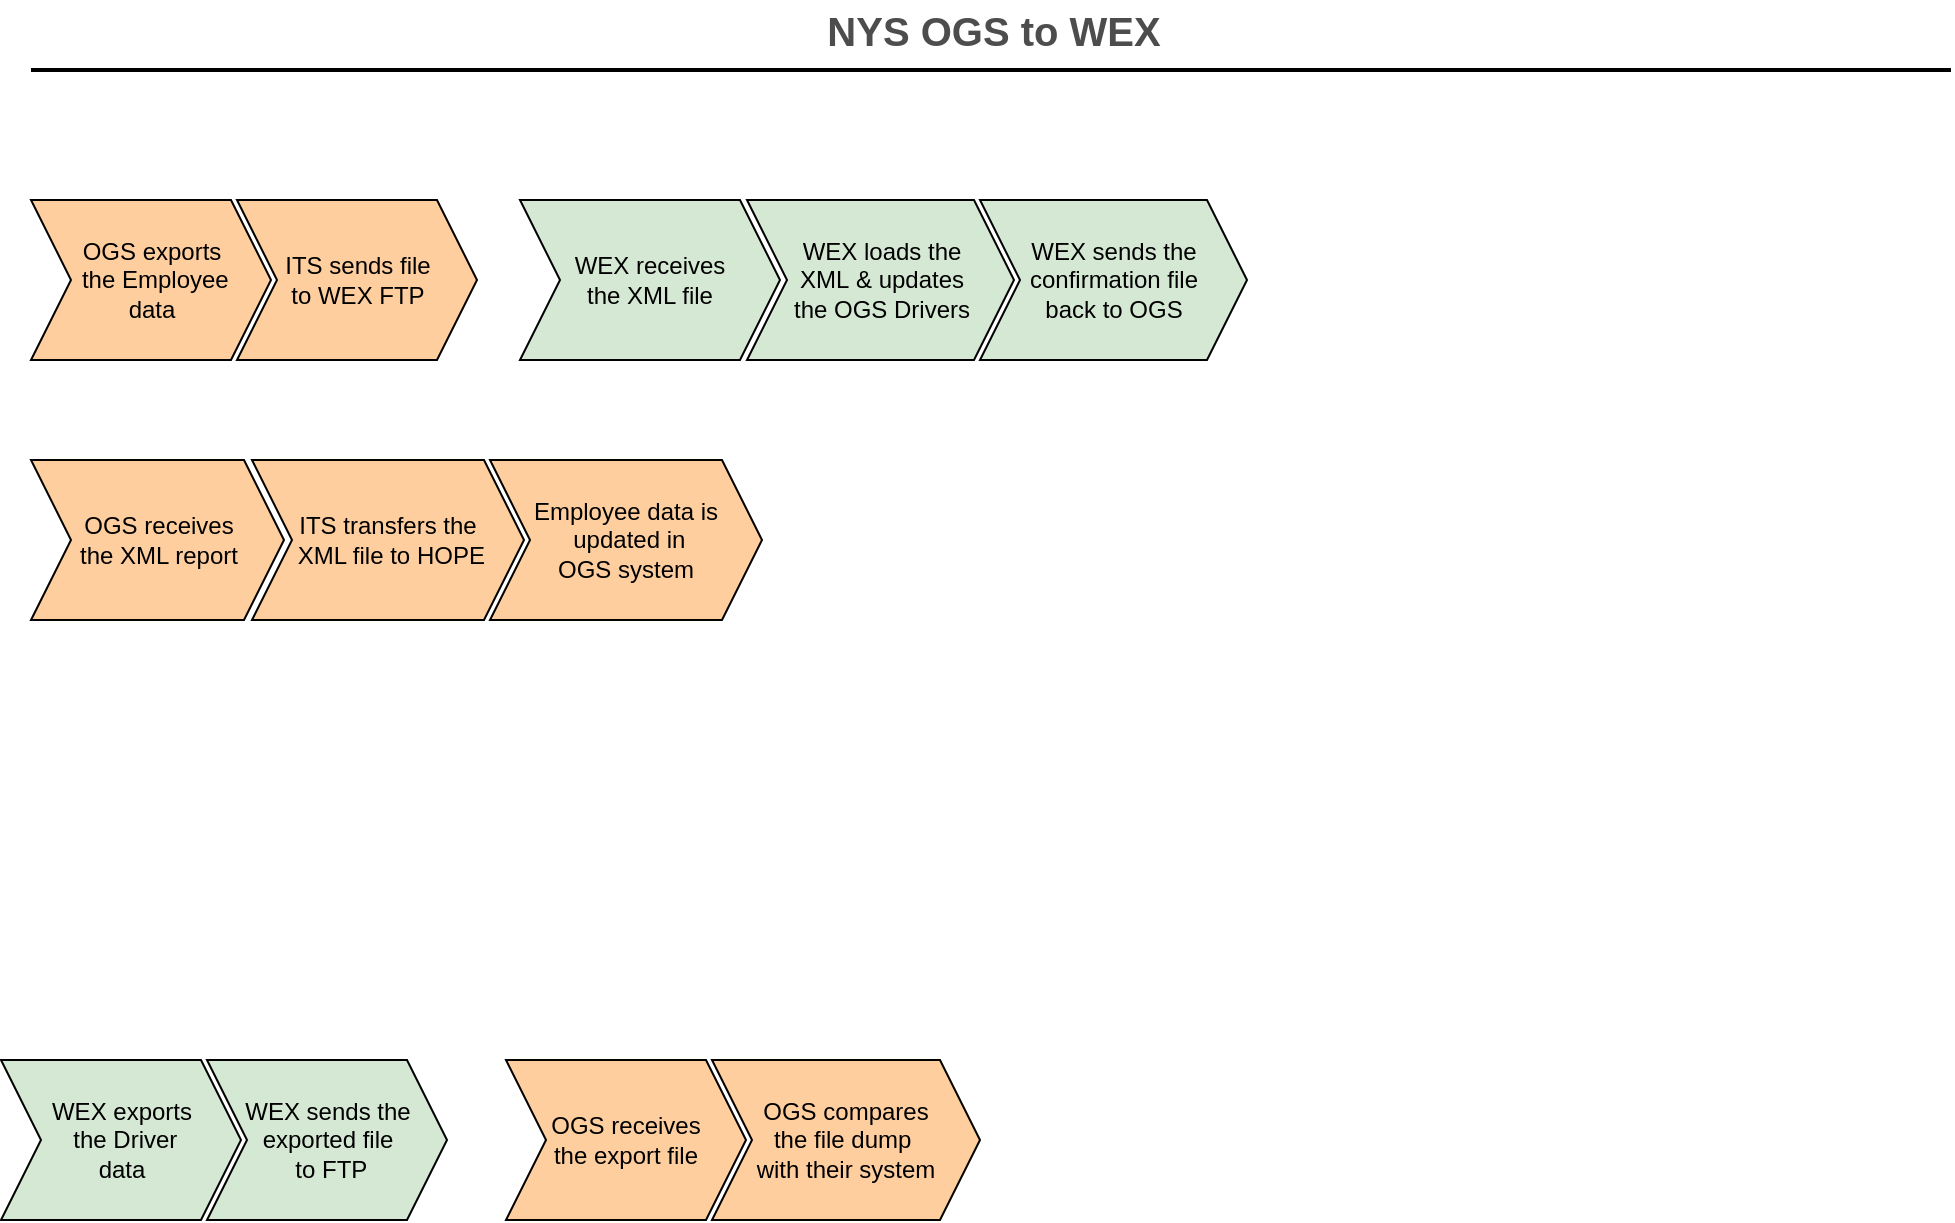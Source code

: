 <mxfile version="12.5.4" type="github"><diagram id="C2fSY1v2SiZeoUbDoYyL" name="Page-1"><mxGraphModel dx="1662" dy="772" grid="0" gridSize="10" guides="1" tooltips="1" connect="1" arrows="1" fold="1" page="1" pageScale="1" pageWidth="1169" pageHeight="827" math="0" shadow="0"><root><mxCell id="0"/><mxCell id="1" parent="0"/><mxCell id="3ne1QswCM8ZiEu4GHsYG-31" value="NYS OGS to WEX" style="text;html=1;strokeColor=none;fillColor=none;align=center;verticalAlign=middle;whiteSpace=wrap;rounded=0;fontStyle=1;fontSize=20;fontColor=#4D4D4D;" parent="1" vertex="1"><mxGeometry x="189.5" y="50" width="790" height="30" as="geometry"/></mxCell><mxCell id="3ne1QswCM8ZiEu4GHsYG-32" value="" style="line;strokeWidth=2;html=1;fontSize=20;fontColor=#4D4D4D;" parent="1" vertex="1"><mxGeometry x="103.5" y="80" width="960" height="10" as="geometry"/></mxCell><mxCell id="wqRGoEKzLD_Fp9n8wyL--2" value="OGS exports&lt;br&gt;&amp;nbsp;the Employee&lt;br&gt;data" style="shape=step;perimeter=stepPerimeter;whiteSpace=wrap;html=1;fixedSize=1;fillColor=#FFCE9F;" parent="1" vertex="1"><mxGeometry x="103.5" y="150" width="120" height="80" as="geometry"/></mxCell><mxCell id="wqRGoEKzLD_Fp9n8wyL--3" value="ITS sends file &lt;br&gt;to WEX FTP" style="shape=step;perimeter=stepPerimeter;whiteSpace=wrap;html=1;fixedSize=1;fillColor=#FFCE9F;" parent="1" vertex="1"><mxGeometry x="206.5" y="150" width="120" height="80" as="geometry"/></mxCell><mxCell id="wqRGoEKzLD_Fp9n8wyL--4" value="WEX receives &lt;br&gt;the XML file" style="shape=step;perimeter=stepPerimeter;whiteSpace=wrap;html=1;fixedSize=1;fillColor=#D5E8D4;" parent="1" vertex="1"><mxGeometry x="348" y="150" width="130" height="80" as="geometry"/></mxCell><mxCell id="wqRGoEKzLD_Fp9n8wyL--5" value="WEX loads the &lt;br&gt;XML&amp;nbsp;&amp;amp; updates&lt;br&gt;the OGS Drivers" style="shape=step;perimeter=stepPerimeter;whiteSpace=wrap;html=1;fixedSize=1;fillColor=#D5E8D4;" parent="1" vertex="1"><mxGeometry x="461.5" y="150" width="133.5" height="80" as="geometry"/></mxCell><mxCell id="wqRGoEKzLD_Fp9n8wyL--6" value="WEX sends the confirmation file&lt;br&gt;back to OGS" style="shape=step;perimeter=stepPerimeter;whiteSpace=wrap;html=1;fixedSize=1;fillColor=#D5E8D4;" parent="1" vertex="1"><mxGeometry x="578" y="150" width="133.5" height="80" as="geometry"/></mxCell><mxCell id="wqRGoEKzLD_Fp9n8wyL--7" value="OGS receives &lt;br&gt;the XML report" style="shape=step;perimeter=stepPerimeter;whiteSpace=wrap;html=1;fixedSize=1;fillColor=#FFCE9F;" parent="1" vertex="1"><mxGeometry x="103.5" y="280" width="126.5" height="80" as="geometry"/></mxCell><mxCell id="wqRGoEKzLD_Fp9n8wyL--8" value="ITS transfers the&lt;br&gt;&amp;nbsp;XML file to HOPE" style="shape=step;perimeter=stepPerimeter;whiteSpace=wrap;html=1;fixedSize=1;fillColor=#FFCE9F;" parent="1" vertex="1"><mxGeometry x="214" y="280" width="136" height="80" as="geometry"/></mxCell><mxCell id="wqRGoEKzLD_Fp9n8wyL--9" value="Employee data is&lt;br&gt;&amp;nbsp;updated in &lt;br&gt;OGS system" style="shape=step;perimeter=stepPerimeter;whiteSpace=wrap;html=1;fixedSize=1;fillColor=#FFCE9F;" parent="1" vertex="1"><mxGeometry x="333" y="280" width="136" height="80" as="geometry"/></mxCell><mxCell id="wqRGoEKzLD_Fp9n8wyL--11" value="WEX exports&lt;br&gt;&amp;nbsp;the Driver&lt;br&gt;data" style="shape=step;perimeter=stepPerimeter;whiteSpace=wrap;html=1;fixedSize=1;fillColor=#D5E8D4;" parent="1" vertex="1"><mxGeometry x="88.5" y="580" width="120" height="80" as="geometry"/></mxCell><mxCell id="wqRGoEKzLD_Fp9n8wyL--12" value="WEX sends the&lt;br&gt;exported file&lt;br&gt;&amp;nbsp;to FTP" style="shape=step;perimeter=stepPerimeter;whiteSpace=wrap;html=1;fixedSize=1;fillColor=#D5E8D4;" parent="1" vertex="1"><mxGeometry x="191.5" y="580" width="120" height="80" as="geometry"/></mxCell><mxCell id="wqRGoEKzLD_Fp9n8wyL--13" value="OGS receives&lt;br&gt;the export file" style="shape=step;perimeter=stepPerimeter;whiteSpace=wrap;html=1;fixedSize=1;fillColor=#FFCE9F;" parent="1" vertex="1"><mxGeometry x="341" y="580" width="120" height="80" as="geometry"/></mxCell><mxCell id="wqRGoEKzLD_Fp9n8wyL--14" value="OGS compares&lt;br&gt;the file dump&amp;nbsp;&lt;br&gt;with their system" style="shape=step;perimeter=stepPerimeter;whiteSpace=wrap;html=1;fixedSize=1;fillColor=#FFCE9F;" parent="1" vertex="1"><mxGeometry x="444" y="580" width="134" height="80" as="geometry"/></mxCell></root></mxGraphModel></diagram></mxfile>